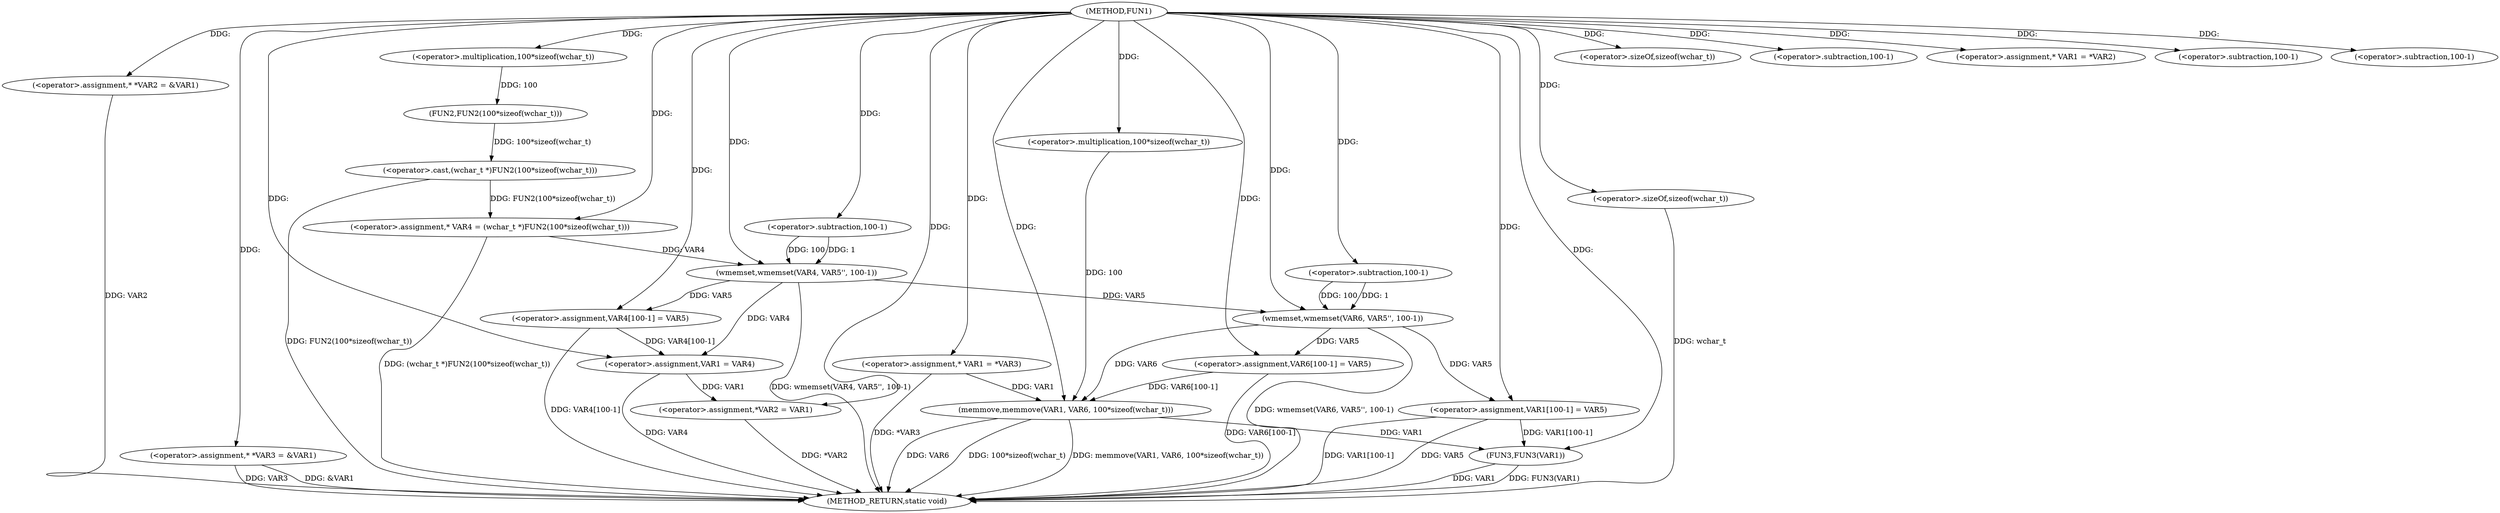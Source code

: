 digraph FUN1 {  
"1000100" [label = "(METHOD,FUN1)" ]
"1000186" [label = "(METHOD_RETURN,static void)" ]
"1000104" [label = "(<operator>.assignment,* *VAR2 = &VAR1)" ]
"1000109" [label = "(<operator>.assignment,* *VAR3 = &VAR1)" ]
"1000114" [label = "(<operator>.assignment,* VAR4 = (wchar_t *)FUN2(100*sizeof(wchar_t)))" ]
"1000116" [label = "(<operator>.cast,(wchar_t *)FUN2(100*sizeof(wchar_t)))" ]
"1000118" [label = "(FUN2,FUN2(100*sizeof(wchar_t)))" ]
"1000119" [label = "(<operator>.multiplication,100*sizeof(wchar_t))" ]
"1000121" [label = "(<operator>.sizeOf,sizeof(wchar_t))" ]
"1000123" [label = "(wmemset,wmemset(VAR4, VAR5'', 100-1))" ]
"1000126" [label = "(<operator>.subtraction,100-1)" ]
"1000129" [label = "(<operator>.assignment,VAR4[100-1] = VAR5)" ]
"1000132" [label = "(<operator>.subtraction,100-1)" ]
"1000138" [label = "(<operator>.assignment,* VAR1 = *VAR2)" ]
"1000142" [label = "(<operator>.assignment,VAR1 = VAR4)" ]
"1000145" [label = "(<operator>.assignment,*VAR2 = VAR1)" ]
"1000151" [label = "(<operator>.assignment,* VAR1 = *VAR3)" ]
"1000157" [label = "(wmemset,wmemset(VAR6, VAR5'', 100-1))" ]
"1000160" [label = "(<operator>.subtraction,100-1)" ]
"1000163" [label = "(<operator>.assignment,VAR6[100-1] = VAR5)" ]
"1000166" [label = "(<operator>.subtraction,100-1)" ]
"1000170" [label = "(memmove,memmove(VAR1, VAR6, 100*sizeof(wchar_t)))" ]
"1000173" [label = "(<operator>.multiplication,100*sizeof(wchar_t))" ]
"1000175" [label = "(<operator>.sizeOf,sizeof(wchar_t))" ]
"1000177" [label = "(<operator>.assignment,VAR1[100-1] = VAR5)" ]
"1000180" [label = "(<operator>.subtraction,100-1)" ]
"1000184" [label = "(FUN3,FUN3(VAR1))" ]
  "1000177" -> "1000186"  [ label = "DDG: VAR1[100-1]"] 
  "1000184" -> "1000186"  [ label = "DDG: VAR1"] 
  "1000157" -> "1000186"  [ label = "DDG: wmemset(VAR6, VAR5'', 100-1)"] 
  "1000104" -> "1000186"  [ label = "DDG: VAR2"] 
  "1000123" -> "1000186"  [ label = "DDG: wmemset(VAR4, VAR5'', 100-1)"] 
  "1000184" -> "1000186"  [ label = "DDG: FUN3(VAR1)"] 
  "1000175" -> "1000186"  [ label = "DDG: wchar_t"] 
  "1000151" -> "1000186"  [ label = "DDG: *VAR3"] 
  "1000116" -> "1000186"  [ label = "DDG: FUN2(100*sizeof(wchar_t))"] 
  "1000129" -> "1000186"  [ label = "DDG: VAR4[100-1]"] 
  "1000163" -> "1000186"  [ label = "DDG: VAR6[100-1]"] 
  "1000170" -> "1000186"  [ label = "DDG: VAR6"] 
  "1000142" -> "1000186"  [ label = "DDG: VAR4"] 
  "1000109" -> "1000186"  [ label = "DDG: VAR3"] 
  "1000170" -> "1000186"  [ label = "DDG: 100*sizeof(wchar_t)"] 
  "1000170" -> "1000186"  [ label = "DDG: memmove(VAR1, VAR6, 100*sizeof(wchar_t))"] 
  "1000145" -> "1000186"  [ label = "DDG: *VAR2"] 
  "1000109" -> "1000186"  [ label = "DDG: &VAR1"] 
  "1000114" -> "1000186"  [ label = "DDG: (wchar_t *)FUN2(100*sizeof(wchar_t))"] 
  "1000177" -> "1000186"  [ label = "DDG: VAR5"] 
  "1000100" -> "1000104"  [ label = "DDG: "] 
  "1000100" -> "1000109"  [ label = "DDG: "] 
  "1000116" -> "1000114"  [ label = "DDG: FUN2(100*sizeof(wchar_t))"] 
  "1000100" -> "1000114"  [ label = "DDG: "] 
  "1000118" -> "1000116"  [ label = "DDG: 100*sizeof(wchar_t)"] 
  "1000119" -> "1000118"  [ label = "DDG: 100"] 
  "1000100" -> "1000119"  [ label = "DDG: "] 
  "1000100" -> "1000121"  [ label = "DDG: "] 
  "1000114" -> "1000123"  [ label = "DDG: VAR4"] 
  "1000100" -> "1000123"  [ label = "DDG: "] 
  "1000126" -> "1000123"  [ label = "DDG: 100"] 
  "1000126" -> "1000123"  [ label = "DDG: 1"] 
  "1000100" -> "1000126"  [ label = "DDG: "] 
  "1000123" -> "1000129"  [ label = "DDG: VAR5"] 
  "1000100" -> "1000129"  [ label = "DDG: "] 
  "1000100" -> "1000132"  [ label = "DDG: "] 
  "1000100" -> "1000138"  [ label = "DDG: "] 
  "1000129" -> "1000142"  [ label = "DDG: VAR4[100-1]"] 
  "1000123" -> "1000142"  [ label = "DDG: VAR4"] 
  "1000100" -> "1000142"  [ label = "DDG: "] 
  "1000142" -> "1000145"  [ label = "DDG: VAR1"] 
  "1000100" -> "1000145"  [ label = "DDG: "] 
  "1000100" -> "1000151"  [ label = "DDG: "] 
  "1000100" -> "1000157"  [ label = "DDG: "] 
  "1000123" -> "1000157"  [ label = "DDG: VAR5"] 
  "1000160" -> "1000157"  [ label = "DDG: 100"] 
  "1000160" -> "1000157"  [ label = "DDG: 1"] 
  "1000100" -> "1000160"  [ label = "DDG: "] 
  "1000157" -> "1000163"  [ label = "DDG: VAR5"] 
  "1000100" -> "1000163"  [ label = "DDG: "] 
  "1000100" -> "1000166"  [ label = "DDG: "] 
  "1000151" -> "1000170"  [ label = "DDG: VAR1"] 
  "1000100" -> "1000170"  [ label = "DDG: "] 
  "1000163" -> "1000170"  [ label = "DDG: VAR6[100-1]"] 
  "1000157" -> "1000170"  [ label = "DDG: VAR6"] 
  "1000173" -> "1000170"  [ label = "DDG: 100"] 
  "1000100" -> "1000173"  [ label = "DDG: "] 
  "1000100" -> "1000175"  [ label = "DDG: "] 
  "1000100" -> "1000177"  [ label = "DDG: "] 
  "1000157" -> "1000177"  [ label = "DDG: VAR5"] 
  "1000100" -> "1000180"  [ label = "DDG: "] 
  "1000177" -> "1000184"  [ label = "DDG: VAR1[100-1]"] 
  "1000170" -> "1000184"  [ label = "DDG: VAR1"] 
  "1000100" -> "1000184"  [ label = "DDG: "] 
}
